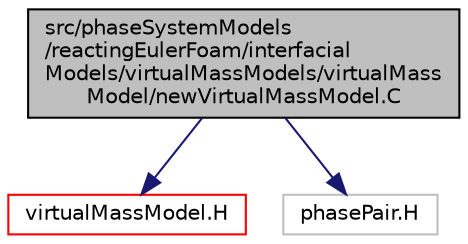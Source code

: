 digraph "src/phaseSystemModels/reactingEulerFoam/interfacialModels/virtualMassModels/virtualMassModel/newVirtualMassModel.C"
{
  bgcolor="transparent";
  edge [fontname="Helvetica",fontsize="10",labelfontname="Helvetica",labelfontsize="10"];
  node [fontname="Helvetica",fontsize="10",shape=record];
  Node1 [label="src/phaseSystemModels\l/reactingEulerFoam/interfacial\lModels/virtualMassModels/virtualMass\lModel/newVirtualMassModel.C",height=0.2,width=0.4,color="black", fillcolor="grey75", style="filled" fontcolor="black"];
  Node1 -> Node2 [color="midnightblue",fontsize="10",style="solid",fontname="Helvetica"];
  Node2 [label="virtualMassModel.H",height=0.2,width=0.4,color="red",URL="$src_2phaseSystemModels_2reactingEulerFoam_2interfacialModels_2virtualMassModels_2virtualMassModel_2virtualMassModel_8H.html"];
  Node1 -> Node3 [color="midnightblue",fontsize="10",style="solid",fontname="Helvetica"];
  Node3 [label="phasePair.H",height=0.2,width=0.4,color="grey75"];
}
